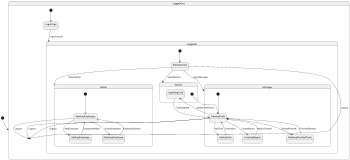 @startuml
'https://plantuml.com/state-diagram

scale 350 width
[*] --> LoggedOut

state LoggedOut {
  [*] --> LoginPage
  LoginPage --> LoggedIn : LoginSuccess
}

state LoggedIn {
  [*] --> RoleSelection
  RoleSelection --> Admin : SelectAdmin
  RoleSelection --> Manager : SelectManager
  RoleSelection --> Worker : SelectWorker
  RoleSelection --> LoggedOut : Logout
}

state Admin {
  [*] --> ViewingEmployees
  ViewingEmployees --> AddingEmployee : AddEmployee
  AddingEmployee --> ViewingEmployees : EmployeeAdded
  ViewingEmployees --> DeletingEmployee : DeleteEmployee
  DeletingEmployee --> ViewingEmployees : EmployeeDeleted
  ViewingEmployees --> LoggedOut : Logout
}

state Manager {
  [*] --> ViewingTasks
  ViewingTasks --> AddingTask : AddTask
  AddingTask --> ViewingTasks : TaskAdded
  ViewingTasks --> CreatingReport : CreateReport
  CreatingReport --> ViewingTasks : ReportCreated
  ViewingTasks --> DeletingFinishedTasks : DeleteFinished
  DeletingFinishedTasks --> ViewingTasks : FinishedDeleted
  ViewingTasks --> LoggedOut : Logout
}

state Worker {
  [*] --> ViewingTasks
  ViewingTasks --> UpdatingTask : UpdateTaskStatus
  UpdatingTask --> ViewingTasks : TaskUpdated
  ViewingTasks --> LoggedOut : Logout
}

@enduml

